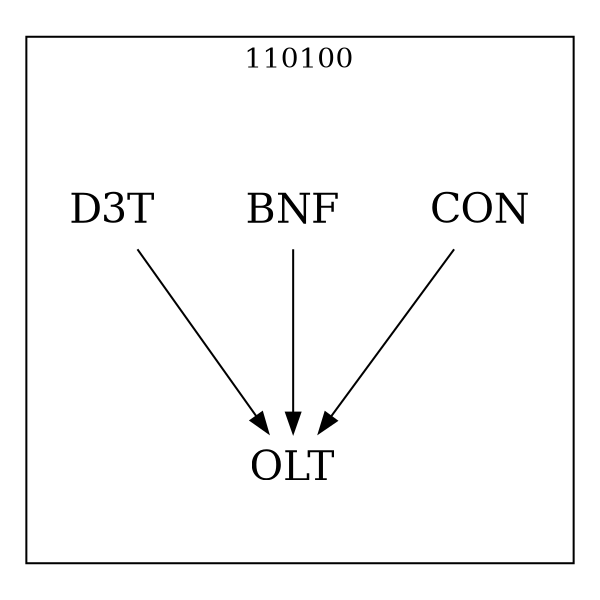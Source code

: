strict digraph DAGS {
	size = "4,4!" ; ratio ="fill"; subgraph cluster_0{
			labeldoc = "t";
			label = "110100";node	[label= CON, shape = plaintext, fontsize=20] CON;node	[label= BNF, shape = plaintext, fontsize=20] BNF;node	[label= D3T, shape = plaintext, fontsize=20] D3T;node	[label= OLT, shape = plaintext, fontsize=20] OLT;
CON->OLT;
BNF->OLT;
D3T->OLT;
	}}